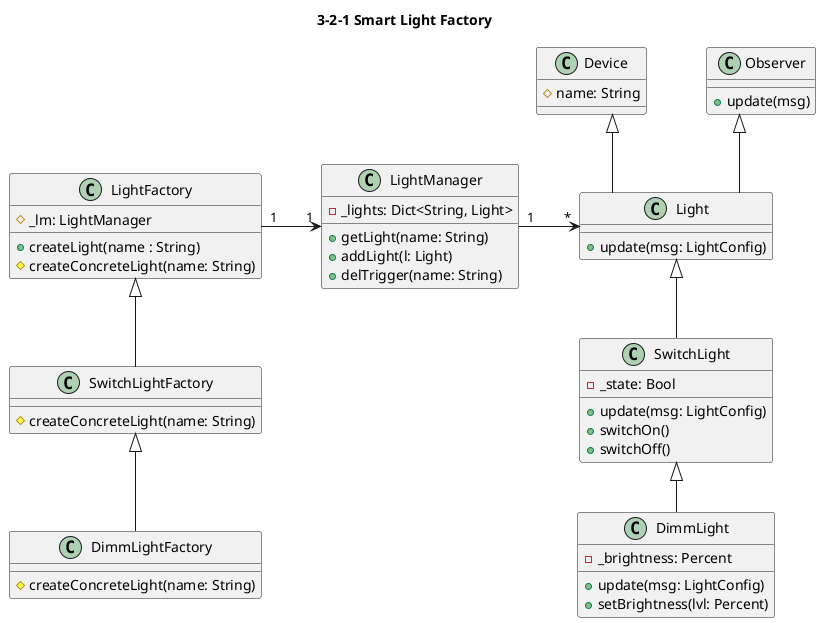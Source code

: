 @startuml
' Settings
' ============================

' use +,#,- instead of icons
'skinparam classAttributeIconSize 0

' horizontal distance in px
skinparam nodesep 60 

' vertical distance in px
skinparam ranksep 50

' use only straight lines (ortho/polyline)
skinparam linetype ortho

' title
title 3-2-1 Smart Light Factory



' Abstract Classes
' ============================
class Light{
    +update(msg: LightConfig)
}

class Observer{
    +update(msg)
}

class Device{
    #name: String
}

class LightFactory{
    #_lm: LightManager 
    +createLight(name : String)
    #createConcreteLight(name: String)
}

' Concrete Classes
' ============================
class LightManager{
    -_lights: Dict<String, Light> 
    +getLight(name: String)
    +addLight(l: Light)
    +delTrigger(name: String)
}

class SwitchLight{
    -_state: Bool
    +update(msg: LightConfig)
    +switchOn()
    +switchOff()
}

class DimmLight{
    -_brightness: Percent
    +update(msg: LightConfig)
    +setBrightness(lvl: Percent)
}

class SwitchLightFactory{
    #createConcreteLight(name: String)
}

class DimmLightFactory{
    #createConcreteLight(name: String)
}


' Relations
' ================================

SwitchLightFactory -u-|> LightFactory

DimmLightFactory -u-|> SwitchLightFactory
LightFactory "1" -r-> "1" LightManager
LightManager "1" -r-> "*" Light
Light -u-|> Observer
Light -u-|> Device
SwitchLight -u-|> Light
DimmLight -u-|> SwitchLight


@enduml